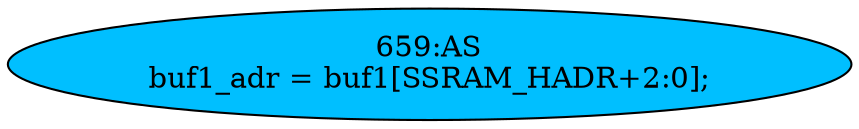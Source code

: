 strict digraph "" {
	node [label="\N"];
	"659:AS"	 [ast="<pyverilog.vparser.ast.Assign object at 0x7fae5e225710>",
		def_var="['buf1_adr']",
		fillcolor=deepskyblue,
		label="659:AS
buf1_adr = buf1[SSRAM_HADR+2:0];",
		statements="[]",
		style=filled,
		typ=Assign,
		use_var="['buf1']"];
}
